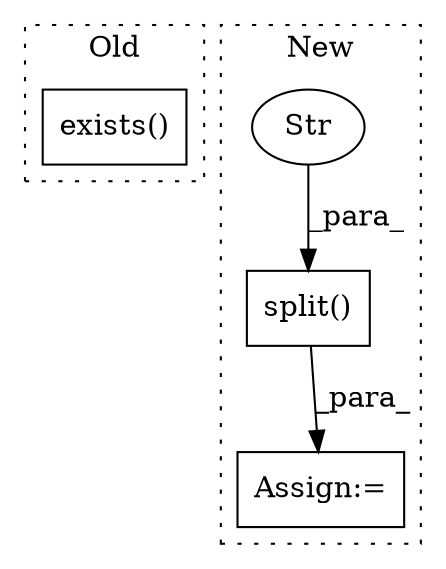 digraph G {
subgraph cluster0 {
1 [label="exists()" a="75" s="2342" l="13" shape="box"];
label = "Old";
style="dotted";
}
subgraph cluster1 {
2 [label="split()" a="75" s="1979,1993" l="11,1" shape="box"];
3 [label="Assign:=" a="68" s="1976" l="3" shape="box"];
4 [label="Str" a="66" s="1990" l="3" shape="ellipse"];
label = "New";
style="dotted";
}
2 -> 3 [label="_para_"];
4 -> 2 [label="_para_"];
}
